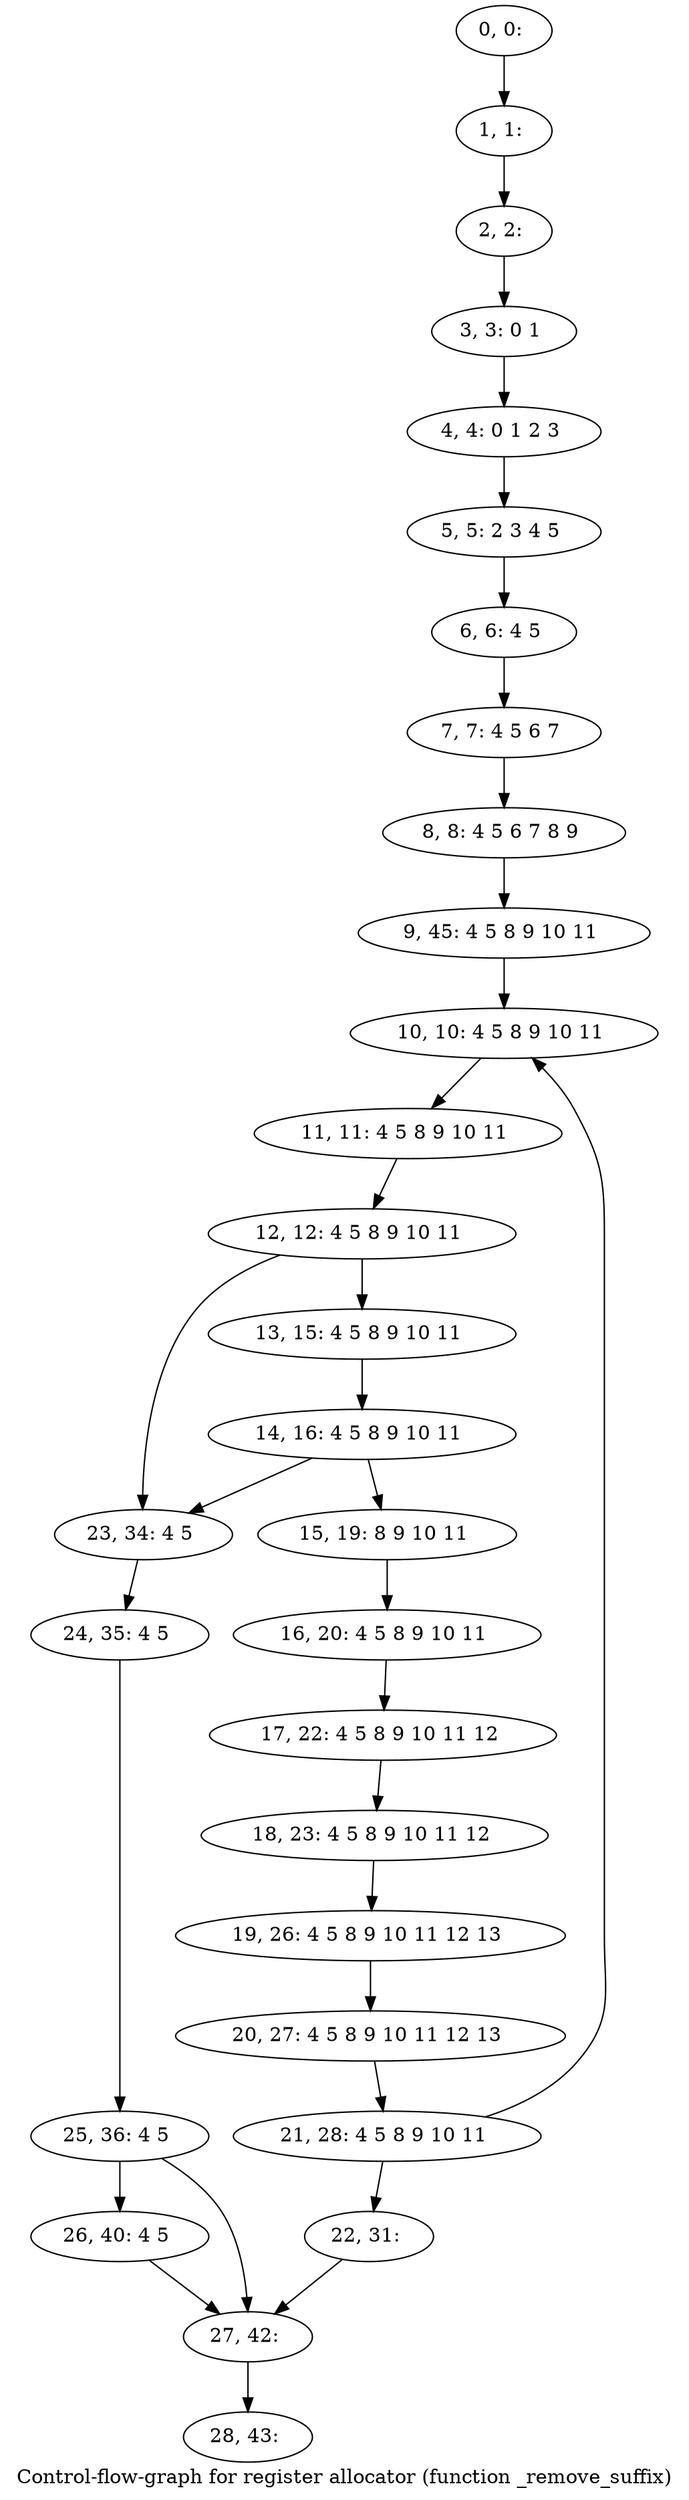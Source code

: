 digraph G {
graph [label="Control-flow-graph for register allocator (function _remove_suffix)"]
0[label="0, 0: "];
1[label="1, 1: "];
2[label="2, 2: "];
3[label="3, 3: 0 1 "];
4[label="4, 4: 0 1 2 3 "];
5[label="5, 5: 2 3 4 5 "];
6[label="6, 6: 4 5 "];
7[label="7, 7: 4 5 6 7 "];
8[label="8, 8: 4 5 6 7 8 9 "];
9[label="9, 45: 4 5 8 9 10 11 "];
10[label="10, 10: 4 5 8 9 10 11 "];
11[label="11, 11: 4 5 8 9 10 11 "];
12[label="12, 12: 4 5 8 9 10 11 "];
13[label="13, 15: 4 5 8 9 10 11 "];
14[label="14, 16: 4 5 8 9 10 11 "];
15[label="15, 19: 8 9 10 11 "];
16[label="16, 20: 4 5 8 9 10 11 "];
17[label="17, 22: 4 5 8 9 10 11 12 "];
18[label="18, 23: 4 5 8 9 10 11 12 "];
19[label="19, 26: 4 5 8 9 10 11 12 13 "];
20[label="20, 27: 4 5 8 9 10 11 12 13 "];
21[label="21, 28: 4 5 8 9 10 11 "];
22[label="22, 31: "];
23[label="23, 34: 4 5 "];
24[label="24, 35: 4 5 "];
25[label="25, 36: 4 5 "];
26[label="26, 40: 4 5 "];
27[label="27, 42: "];
28[label="28, 43: "];
0->1 ;
1->2 ;
2->3 ;
3->4 ;
4->5 ;
5->6 ;
6->7 ;
7->8 ;
8->9 ;
9->10 ;
10->11 ;
11->12 ;
12->13 ;
12->23 ;
13->14 ;
14->15 ;
14->23 ;
15->16 ;
16->17 ;
17->18 ;
18->19 ;
19->20 ;
20->21 ;
21->22 ;
21->10 ;
22->27 ;
23->24 ;
24->25 ;
25->26 ;
25->27 ;
26->27 ;
27->28 ;
}

